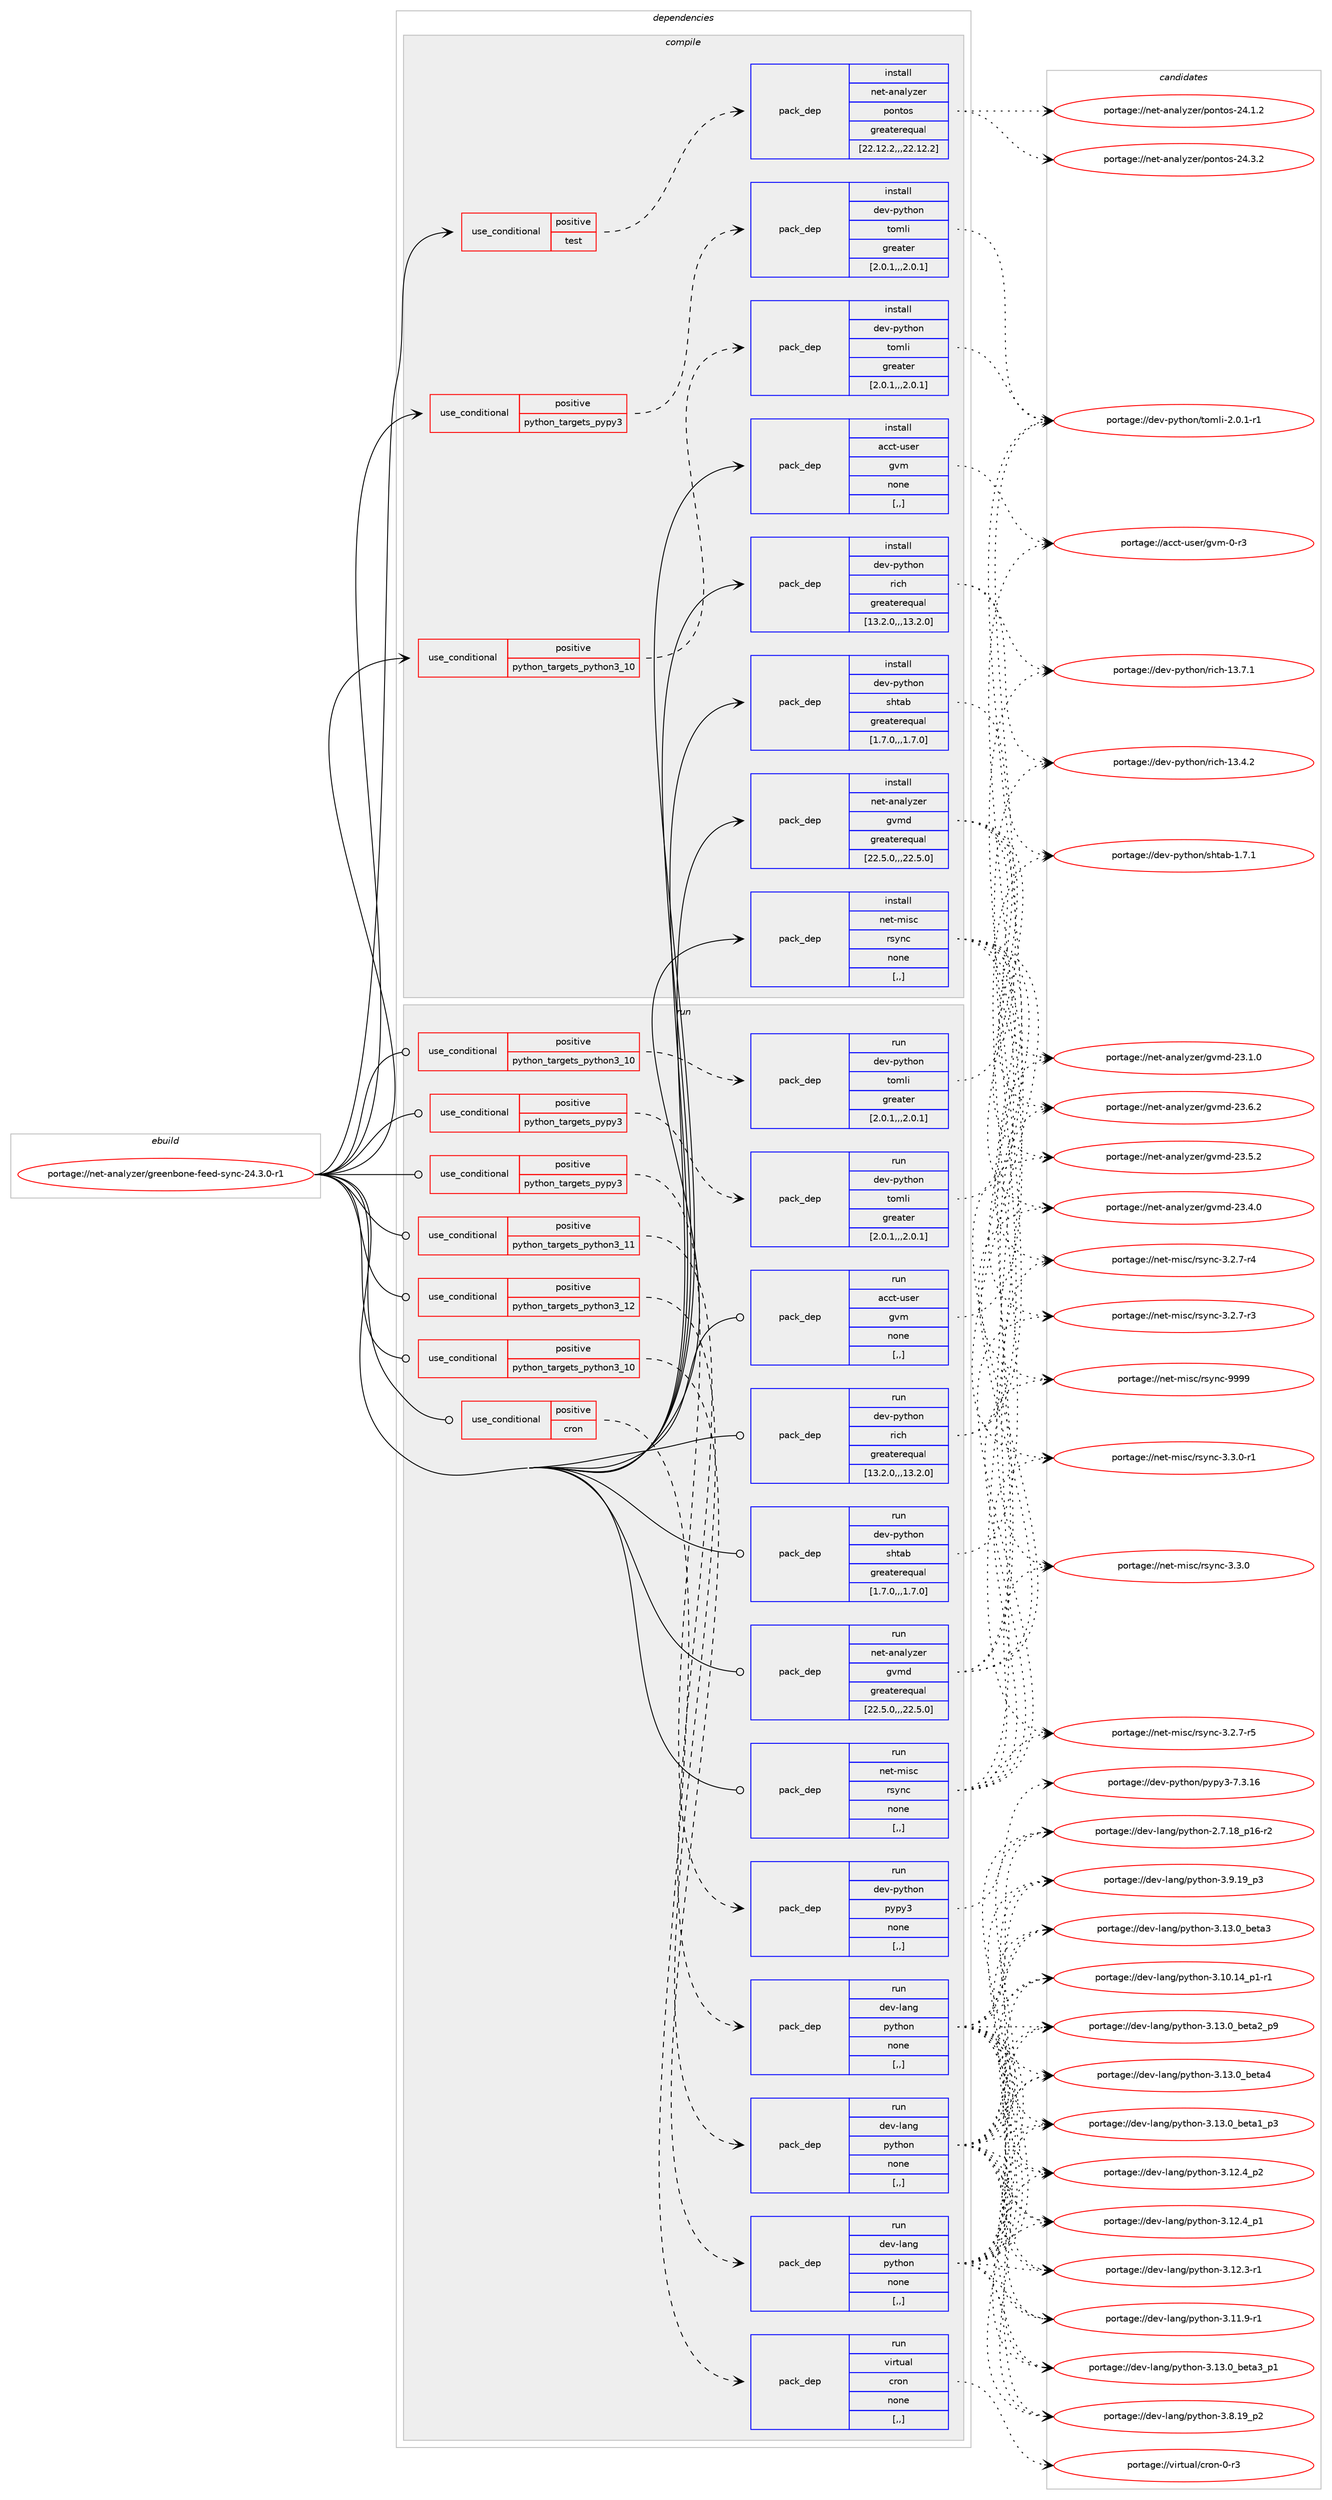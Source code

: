 digraph prolog {

# *************
# Graph options
# *************

newrank=true;
concentrate=true;
compound=true;
graph [rankdir=LR,fontname=Helvetica,fontsize=10,ranksep=1.5];#, ranksep=2.5, nodesep=0.2];
edge  [arrowhead=vee];
node  [fontname=Helvetica,fontsize=10];

# **********
# The ebuild
# **********

subgraph cluster_leftcol {
color=gray;
label=<<i>ebuild</i>>;
id [label="portage://net-analyzer/greenbone-feed-sync-24.3.0-r1", color=red, width=4, href="../net-analyzer/greenbone-feed-sync-24.3.0-r1.svg"];
}

# ****************
# The dependencies
# ****************

subgraph cluster_midcol {
color=gray;
label=<<i>dependencies</i>>;
subgraph cluster_compile {
fillcolor="#eeeeee";
style=filled;
label=<<i>compile</i>>;
subgraph cond86737 {
dependency336960 [label=<<TABLE BORDER="0" CELLBORDER="1" CELLSPACING="0" CELLPADDING="4"><TR><TD ROWSPAN="3" CELLPADDING="10">use_conditional</TD></TR><TR><TD>positive</TD></TR><TR><TD>python_targets_pypy3</TD></TR></TABLE>>, shape=none, color=red];
subgraph pack247672 {
dependency336961 [label=<<TABLE BORDER="0" CELLBORDER="1" CELLSPACING="0" CELLPADDING="4" WIDTH="220"><TR><TD ROWSPAN="6" CELLPADDING="30">pack_dep</TD></TR><TR><TD WIDTH="110">install</TD></TR><TR><TD>dev-python</TD></TR><TR><TD>tomli</TD></TR><TR><TD>greater</TD></TR><TR><TD>[2.0.1,,,2.0.1]</TD></TR></TABLE>>, shape=none, color=blue];
}
dependency336960:e -> dependency336961:w [weight=20,style="dashed",arrowhead="vee"];
}
id:e -> dependency336960:w [weight=20,style="solid",arrowhead="vee"];
subgraph cond86738 {
dependency336962 [label=<<TABLE BORDER="0" CELLBORDER="1" CELLSPACING="0" CELLPADDING="4"><TR><TD ROWSPAN="3" CELLPADDING="10">use_conditional</TD></TR><TR><TD>positive</TD></TR><TR><TD>python_targets_python3_10</TD></TR></TABLE>>, shape=none, color=red];
subgraph pack247673 {
dependency336963 [label=<<TABLE BORDER="0" CELLBORDER="1" CELLSPACING="0" CELLPADDING="4" WIDTH="220"><TR><TD ROWSPAN="6" CELLPADDING="30">pack_dep</TD></TR><TR><TD WIDTH="110">install</TD></TR><TR><TD>dev-python</TD></TR><TR><TD>tomli</TD></TR><TR><TD>greater</TD></TR><TR><TD>[2.0.1,,,2.0.1]</TD></TR></TABLE>>, shape=none, color=blue];
}
dependency336962:e -> dependency336963:w [weight=20,style="dashed",arrowhead="vee"];
}
id:e -> dependency336962:w [weight=20,style="solid",arrowhead="vee"];
subgraph cond86739 {
dependency336964 [label=<<TABLE BORDER="0" CELLBORDER="1" CELLSPACING="0" CELLPADDING="4"><TR><TD ROWSPAN="3" CELLPADDING="10">use_conditional</TD></TR><TR><TD>positive</TD></TR><TR><TD>test</TD></TR></TABLE>>, shape=none, color=red];
subgraph pack247674 {
dependency336965 [label=<<TABLE BORDER="0" CELLBORDER="1" CELLSPACING="0" CELLPADDING="4" WIDTH="220"><TR><TD ROWSPAN="6" CELLPADDING="30">pack_dep</TD></TR><TR><TD WIDTH="110">install</TD></TR><TR><TD>net-analyzer</TD></TR><TR><TD>pontos</TD></TR><TR><TD>greaterequal</TD></TR><TR><TD>[22.12.2,,,22.12.2]</TD></TR></TABLE>>, shape=none, color=blue];
}
dependency336964:e -> dependency336965:w [weight=20,style="dashed",arrowhead="vee"];
}
id:e -> dependency336964:w [weight=20,style="solid",arrowhead="vee"];
subgraph pack247675 {
dependency336966 [label=<<TABLE BORDER="0" CELLBORDER="1" CELLSPACING="0" CELLPADDING="4" WIDTH="220"><TR><TD ROWSPAN="6" CELLPADDING="30">pack_dep</TD></TR><TR><TD WIDTH="110">install</TD></TR><TR><TD>acct-user</TD></TR><TR><TD>gvm</TD></TR><TR><TD>none</TD></TR><TR><TD>[,,]</TD></TR></TABLE>>, shape=none, color=blue];
}
id:e -> dependency336966:w [weight=20,style="solid",arrowhead="vee"];
subgraph pack247676 {
dependency336967 [label=<<TABLE BORDER="0" CELLBORDER="1" CELLSPACING="0" CELLPADDING="4" WIDTH="220"><TR><TD ROWSPAN="6" CELLPADDING="30">pack_dep</TD></TR><TR><TD WIDTH="110">install</TD></TR><TR><TD>dev-python</TD></TR><TR><TD>rich</TD></TR><TR><TD>greaterequal</TD></TR><TR><TD>[13.2.0,,,13.2.0]</TD></TR></TABLE>>, shape=none, color=blue];
}
id:e -> dependency336967:w [weight=20,style="solid",arrowhead="vee"];
subgraph pack247677 {
dependency336968 [label=<<TABLE BORDER="0" CELLBORDER="1" CELLSPACING="0" CELLPADDING="4" WIDTH="220"><TR><TD ROWSPAN="6" CELLPADDING="30">pack_dep</TD></TR><TR><TD WIDTH="110">install</TD></TR><TR><TD>dev-python</TD></TR><TR><TD>shtab</TD></TR><TR><TD>greaterequal</TD></TR><TR><TD>[1.7.0,,,1.7.0]</TD></TR></TABLE>>, shape=none, color=blue];
}
id:e -> dependency336968:w [weight=20,style="solid",arrowhead="vee"];
subgraph pack247678 {
dependency336969 [label=<<TABLE BORDER="0" CELLBORDER="1" CELLSPACING="0" CELLPADDING="4" WIDTH="220"><TR><TD ROWSPAN="6" CELLPADDING="30">pack_dep</TD></TR><TR><TD WIDTH="110">install</TD></TR><TR><TD>net-analyzer</TD></TR><TR><TD>gvmd</TD></TR><TR><TD>greaterequal</TD></TR><TR><TD>[22.5.0,,,22.5.0]</TD></TR></TABLE>>, shape=none, color=blue];
}
id:e -> dependency336969:w [weight=20,style="solid",arrowhead="vee"];
subgraph pack247679 {
dependency336970 [label=<<TABLE BORDER="0" CELLBORDER="1" CELLSPACING="0" CELLPADDING="4" WIDTH="220"><TR><TD ROWSPAN="6" CELLPADDING="30">pack_dep</TD></TR><TR><TD WIDTH="110">install</TD></TR><TR><TD>net-misc</TD></TR><TR><TD>rsync</TD></TR><TR><TD>none</TD></TR><TR><TD>[,,]</TD></TR></TABLE>>, shape=none, color=blue];
}
id:e -> dependency336970:w [weight=20,style="solid",arrowhead="vee"];
}
subgraph cluster_compileandrun {
fillcolor="#eeeeee";
style=filled;
label=<<i>compile and run</i>>;
}
subgraph cluster_run {
fillcolor="#eeeeee";
style=filled;
label=<<i>run</i>>;
subgraph cond86740 {
dependency336971 [label=<<TABLE BORDER="0" CELLBORDER="1" CELLSPACING="0" CELLPADDING="4"><TR><TD ROWSPAN="3" CELLPADDING="10">use_conditional</TD></TR><TR><TD>positive</TD></TR><TR><TD>cron</TD></TR></TABLE>>, shape=none, color=red];
subgraph pack247680 {
dependency336972 [label=<<TABLE BORDER="0" CELLBORDER="1" CELLSPACING="0" CELLPADDING="4" WIDTH="220"><TR><TD ROWSPAN="6" CELLPADDING="30">pack_dep</TD></TR><TR><TD WIDTH="110">run</TD></TR><TR><TD>virtual</TD></TR><TR><TD>cron</TD></TR><TR><TD>none</TD></TR><TR><TD>[,,]</TD></TR></TABLE>>, shape=none, color=blue];
}
dependency336971:e -> dependency336972:w [weight=20,style="dashed",arrowhead="vee"];
}
id:e -> dependency336971:w [weight=20,style="solid",arrowhead="odot"];
subgraph cond86741 {
dependency336973 [label=<<TABLE BORDER="0" CELLBORDER="1" CELLSPACING="0" CELLPADDING="4"><TR><TD ROWSPAN="3" CELLPADDING="10">use_conditional</TD></TR><TR><TD>positive</TD></TR><TR><TD>python_targets_pypy3</TD></TR></TABLE>>, shape=none, color=red];
subgraph pack247681 {
dependency336974 [label=<<TABLE BORDER="0" CELLBORDER="1" CELLSPACING="0" CELLPADDING="4" WIDTH="220"><TR><TD ROWSPAN="6" CELLPADDING="30">pack_dep</TD></TR><TR><TD WIDTH="110">run</TD></TR><TR><TD>dev-python</TD></TR><TR><TD>pypy3</TD></TR><TR><TD>none</TD></TR><TR><TD>[,,]</TD></TR></TABLE>>, shape=none, color=blue];
}
dependency336973:e -> dependency336974:w [weight=20,style="dashed",arrowhead="vee"];
}
id:e -> dependency336973:w [weight=20,style="solid",arrowhead="odot"];
subgraph cond86742 {
dependency336975 [label=<<TABLE BORDER="0" CELLBORDER="1" CELLSPACING="0" CELLPADDING="4"><TR><TD ROWSPAN="3" CELLPADDING="10">use_conditional</TD></TR><TR><TD>positive</TD></TR><TR><TD>python_targets_pypy3</TD></TR></TABLE>>, shape=none, color=red];
subgraph pack247682 {
dependency336976 [label=<<TABLE BORDER="0" CELLBORDER="1" CELLSPACING="0" CELLPADDING="4" WIDTH="220"><TR><TD ROWSPAN="6" CELLPADDING="30">pack_dep</TD></TR><TR><TD WIDTH="110">run</TD></TR><TR><TD>dev-python</TD></TR><TR><TD>tomli</TD></TR><TR><TD>greater</TD></TR><TR><TD>[2.0.1,,,2.0.1]</TD></TR></TABLE>>, shape=none, color=blue];
}
dependency336975:e -> dependency336976:w [weight=20,style="dashed",arrowhead="vee"];
}
id:e -> dependency336975:w [weight=20,style="solid",arrowhead="odot"];
subgraph cond86743 {
dependency336977 [label=<<TABLE BORDER="0" CELLBORDER="1" CELLSPACING="0" CELLPADDING="4"><TR><TD ROWSPAN="3" CELLPADDING="10">use_conditional</TD></TR><TR><TD>positive</TD></TR><TR><TD>python_targets_python3_10</TD></TR></TABLE>>, shape=none, color=red];
subgraph pack247683 {
dependency336978 [label=<<TABLE BORDER="0" CELLBORDER="1" CELLSPACING="0" CELLPADDING="4" WIDTH="220"><TR><TD ROWSPAN="6" CELLPADDING="30">pack_dep</TD></TR><TR><TD WIDTH="110">run</TD></TR><TR><TD>dev-lang</TD></TR><TR><TD>python</TD></TR><TR><TD>none</TD></TR><TR><TD>[,,]</TD></TR></TABLE>>, shape=none, color=blue];
}
dependency336977:e -> dependency336978:w [weight=20,style="dashed",arrowhead="vee"];
}
id:e -> dependency336977:w [weight=20,style="solid",arrowhead="odot"];
subgraph cond86744 {
dependency336979 [label=<<TABLE BORDER="0" CELLBORDER="1" CELLSPACING="0" CELLPADDING="4"><TR><TD ROWSPAN="3" CELLPADDING="10">use_conditional</TD></TR><TR><TD>positive</TD></TR><TR><TD>python_targets_python3_10</TD></TR></TABLE>>, shape=none, color=red];
subgraph pack247684 {
dependency336980 [label=<<TABLE BORDER="0" CELLBORDER="1" CELLSPACING="0" CELLPADDING="4" WIDTH="220"><TR><TD ROWSPAN="6" CELLPADDING="30">pack_dep</TD></TR><TR><TD WIDTH="110">run</TD></TR><TR><TD>dev-python</TD></TR><TR><TD>tomli</TD></TR><TR><TD>greater</TD></TR><TR><TD>[2.0.1,,,2.0.1]</TD></TR></TABLE>>, shape=none, color=blue];
}
dependency336979:e -> dependency336980:w [weight=20,style="dashed",arrowhead="vee"];
}
id:e -> dependency336979:w [weight=20,style="solid",arrowhead="odot"];
subgraph cond86745 {
dependency336981 [label=<<TABLE BORDER="0" CELLBORDER="1" CELLSPACING="0" CELLPADDING="4"><TR><TD ROWSPAN="3" CELLPADDING="10">use_conditional</TD></TR><TR><TD>positive</TD></TR><TR><TD>python_targets_python3_11</TD></TR></TABLE>>, shape=none, color=red];
subgraph pack247685 {
dependency336982 [label=<<TABLE BORDER="0" CELLBORDER="1" CELLSPACING="0" CELLPADDING="4" WIDTH="220"><TR><TD ROWSPAN="6" CELLPADDING="30">pack_dep</TD></TR><TR><TD WIDTH="110">run</TD></TR><TR><TD>dev-lang</TD></TR><TR><TD>python</TD></TR><TR><TD>none</TD></TR><TR><TD>[,,]</TD></TR></TABLE>>, shape=none, color=blue];
}
dependency336981:e -> dependency336982:w [weight=20,style="dashed",arrowhead="vee"];
}
id:e -> dependency336981:w [weight=20,style="solid",arrowhead="odot"];
subgraph cond86746 {
dependency336983 [label=<<TABLE BORDER="0" CELLBORDER="1" CELLSPACING="0" CELLPADDING="4"><TR><TD ROWSPAN="3" CELLPADDING="10">use_conditional</TD></TR><TR><TD>positive</TD></TR><TR><TD>python_targets_python3_12</TD></TR></TABLE>>, shape=none, color=red];
subgraph pack247686 {
dependency336984 [label=<<TABLE BORDER="0" CELLBORDER="1" CELLSPACING="0" CELLPADDING="4" WIDTH="220"><TR><TD ROWSPAN="6" CELLPADDING="30">pack_dep</TD></TR><TR><TD WIDTH="110">run</TD></TR><TR><TD>dev-lang</TD></TR><TR><TD>python</TD></TR><TR><TD>none</TD></TR><TR><TD>[,,]</TD></TR></TABLE>>, shape=none, color=blue];
}
dependency336983:e -> dependency336984:w [weight=20,style="dashed",arrowhead="vee"];
}
id:e -> dependency336983:w [weight=20,style="solid",arrowhead="odot"];
subgraph pack247687 {
dependency336985 [label=<<TABLE BORDER="0" CELLBORDER="1" CELLSPACING="0" CELLPADDING="4" WIDTH="220"><TR><TD ROWSPAN="6" CELLPADDING="30">pack_dep</TD></TR><TR><TD WIDTH="110">run</TD></TR><TR><TD>acct-user</TD></TR><TR><TD>gvm</TD></TR><TR><TD>none</TD></TR><TR><TD>[,,]</TD></TR></TABLE>>, shape=none, color=blue];
}
id:e -> dependency336985:w [weight=20,style="solid",arrowhead="odot"];
subgraph pack247688 {
dependency336986 [label=<<TABLE BORDER="0" CELLBORDER="1" CELLSPACING="0" CELLPADDING="4" WIDTH="220"><TR><TD ROWSPAN="6" CELLPADDING="30">pack_dep</TD></TR><TR><TD WIDTH="110">run</TD></TR><TR><TD>dev-python</TD></TR><TR><TD>rich</TD></TR><TR><TD>greaterequal</TD></TR><TR><TD>[13.2.0,,,13.2.0]</TD></TR></TABLE>>, shape=none, color=blue];
}
id:e -> dependency336986:w [weight=20,style="solid",arrowhead="odot"];
subgraph pack247689 {
dependency336987 [label=<<TABLE BORDER="0" CELLBORDER="1" CELLSPACING="0" CELLPADDING="4" WIDTH="220"><TR><TD ROWSPAN="6" CELLPADDING="30">pack_dep</TD></TR><TR><TD WIDTH="110">run</TD></TR><TR><TD>dev-python</TD></TR><TR><TD>shtab</TD></TR><TR><TD>greaterequal</TD></TR><TR><TD>[1.7.0,,,1.7.0]</TD></TR></TABLE>>, shape=none, color=blue];
}
id:e -> dependency336987:w [weight=20,style="solid",arrowhead="odot"];
subgraph pack247690 {
dependency336988 [label=<<TABLE BORDER="0" CELLBORDER="1" CELLSPACING="0" CELLPADDING="4" WIDTH="220"><TR><TD ROWSPAN="6" CELLPADDING="30">pack_dep</TD></TR><TR><TD WIDTH="110">run</TD></TR><TR><TD>net-analyzer</TD></TR><TR><TD>gvmd</TD></TR><TR><TD>greaterequal</TD></TR><TR><TD>[22.5.0,,,22.5.0]</TD></TR></TABLE>>, shape=none, color=blue];
}
id:e -> dependency336988:w [weight=20,style="solid",arrowhead="odot"];
subgraph pack247691 {
dependency336989 [label=<<TABLE BORDER="0" CELLBORDER="1" CELLSPACING="0" CELLPADDING="4" WIDTH="220"><TR><TD ROWSPAN="6" CELLPADDING="30">pack_dep</TD></TR><TR><TD WIDTH="110">run</TD></TR><TR><TD>net-misc</TD></TR><TR><TD>rsync</TD></TR><TR><TD>none</TD></TR><TR><TD>[,,]</TD></TR></TABLE>>, shape=none, color=blue];
}
id:e -> dependency336989:w [weight=20,style="solid",arrowhead="odot"];
}
}

# **************
# The candidates
# **************

subgraph cluster_choices {
rank=same;
color=gray;
label=<<i>candidates</i>>;

subgraph choice247672 {
color=black;
nodesep=1;
choice10010111845112121116104111110471161111091081054550464846494511449 [label="portage://dev-python/tomli-2.0.1-r1", color=red, width=4,href="../dev-python/tomli-2.0.1-r1.svg"];
dependency336961:e -> choice10010111845112121116104111110471161111091081054550464846494511449:w [style=dotted,weight="100"];
}
subgraph choice247673 {
color=black;
nodesep=1;
choice10010111845112121116104111110471161111091081054550464846494511449 [label="portage://dev-python/tomli-2.0.1-r1", color=red, width=4,href="../dev-python/tomli-2.0.1-r1.svg"];
dependency336963:e -> choice10010111845112121116104111110471161111091081054550464846494511449:w [style=dotted,weight="100"];
}
subgraph choice247674 {
color=black;
nodesep=1;
choice1101011164597110971081211221011144711211111011611111545505246514650 [label="portage://net-analyzer/pontos-24.3.2", color=red, width=4,href="../net-analyzer/pontos-24.3.2.svg"];
choice1101011164597110971081211221011144711211111011611111545505246494650 [label="portage://net-analyzer/pontos-24.1.2", color=red, width=4,href="../net-analyzer/pontos-24.1.2.svg"];
dependency336965:e -> choice1101011164597110971081211221011144711211111011611111545505246514650:w [style=dotted,weight="100"];
dependency336965:e -> choice1101011164597110971081211221011144711211111011611111545505246494650:w [style=dotted,weight="100"];
}
subgraph choice247675 {
color=black;
nodesep=1;
choice979999116451171151011144710311810945484511451 [label="portage://acct-user/gvm-0-r3", color=red, width=4,href="../acct-user/gvm-0-r3.svg"];
dependency336966:e -> choice979999116451171151011144710311810945484511451:w [style=dotted,weight="100"];
}
subgraph choice247676 {
color=black;
nodesep=1;
choice10010111845112121116104111110471141059910445495146554649 [label="portage://dev-python/rich-13.7.1", color=red, width=4,href="../dev-python/rich-13.7.1.svg"];
choice10010111845112121116104111110471141059910445495146524650 [label="portage://dev-python/rich-13.4.2", color=red, width=4,href="../dev-python/rich-13.4.2.svg"];
dependency336967:e -> choice10010111845112121116104111110471141059910445495146554649:w [style=dotted,weight="100"];
dependency336967:e -> choice10010111845112121116104111110471141059910445495146524650:w [style=dotted,weight="100"];
}
subgraph choice247677 {
color=black;
nodesep=1;
choice10010111845112121116104111110471151041169798454946554649 [label="portage://dev-python/shtab-1.7.1", color=red, width=4,href="../dev-python/shtab-1.7.1.svg"];
dependency336968:e -> choice10010111845112121116104111110471151041169798454946554649:w [style=dotted,weight="100"];
}
subgraph choice247678 {
color=black;
nodesep=1;
choice1101011164597110971081211221011144710311810910045505146544650 [label="portage://net-analyzer/gvmd-23.6.2", color=red, width=4,href="../net-analyzer/gvmd-23.6.2.svg"];
choice1101011164597110971081211221011144710311810910045505146534650 [label="portage://net-analyzer/gvmd-23.5.2", color=red, width=4,href="../net-analyzer/gvmd-23.5.2.svg"];
choice1101011164597110971081211221011144710311810910045505146524648 [label="portage://net-analyzer/gvmd-23.4.0", color=red, width=4,href="../net-analyzer/gvmd-23.4.0.svg"];
choice1101011164597110971081211221011144710311810910045505146494648 [label="portage://net-analyzer/gvmd-23.1.0", color=red, width=4,href="../net-analyzer/gvmd-23.1.0.svg"];
dependency336969:e -> choice1101011164597110971081211221011144710311810910045505146544650:w [style=dotted,weight="100"];
dependency336969:e -> choice1101011164597110971081211221011144710311810910045505146534650:w [style=dotted,weight="100"];
dependency336969:e -> choice1101011164597110971081211221011144710311810910045505146524648:w [style=dotted,weight="100"];
dependency336969:e -> choice1101011164597110971081211221011144710311810910045505146494648:w [style=dotted,weight="100"];
}
subgraph choice247679 {
color=black;
nodesep=1;
choice110101116451091051159947114115121110994557575757 [label="portage://net-misc/rsync-9999", color=red, width=4,href="../net-misc/rsync-9999.svg"];
choice110101116451091051159947114115121110994551465146484511449 [label="portage://net-misc/rsync-3.3.0-r1", color=red, width=4,href="../net-misc/rsync-3.3.0-r1.svg"];
choice11010111645109105115994711411512111099455146514648 [label="portage://net-misc/rsync-3.3.0", color=red, width=4,href="../net-misc/rsync-3.3.0.svg"];
choice110101116451091051159947114115121110994551465046554511453 [label="portage://net-misc/rsync-3.2.7-r5", color=red, width=4,href="../net-misc/rsync-3.2.7-r5.svg"];
choice110101116451091051159947114115121110994551465046554511452 [label="portage://net-misc/rsync-3.2.7-r4", color=red, width=4,href="../net-misc/rsync-3.2.7-r4.svg"];
choice110101116451091051159947114115121110994551465046554511451 [label="portage://net-misc/rsync-3.2.7-r3", color=red, width=4,href="../net-misc/rsync-3.2.7-r3.svg"];
dependency336970:e -> choice110101116451091051159947114115121110994557575757:w [style=dotted,weight="100"];
dependency336970:e -> choice110101116451091051159947114115121110994551465146484511449:w [style=dotted,weight="100"];
dependency336970:e -> choice11010111645109105115994711411512111099455146514648:w [style=dotted,weight="100"];
dependency336970:e -> choice110101116451091051159947114115121110994551465046554511453:w [style=dotted,weight="100"];
dependency336970:e -> choice110101116451091051159947114115121110994551465046554511452:w [style=dotted,weight="100"];
dependency336970:e -> choice110101116451091051159947114115121110994551465046554511451:w [style=dotted,weight="100"];
}
subgraph choice247680 {
color=black;
nodesep=1;
choice11810511411611797108479911411111045484511451 [label="portage://virtual/cron-0-r3", color=red, width=4,href="../virtual/cron-0-r3.svg"];
dependency336972:e -> choice11810511411611797108479911411111045484511451:w [style=dotted,weight="100"];
}
subgraph choice247681 {
color=black;
nodesep=1;
choice10010111845112121116104111110471121211121215145554651464954 [label="portage://dev-python/pypy3-7.3.16", color=red, width=4,href="../dev-python/pypy3-7.3.16.svg"];
dependency336974:e -> choice10010111845112121116104111110471121211121215145554651464954:w [style=dotted,weight="100"];
}
subgraph choice247682 {
color=black;
nodesep=1;
choice10010111845112121116104111110471161111091081054550464846494511449 [label="portage://dev-python/tomli-2.0.1-r1", color=red, width=4,href="../dev-python/tomli-2.0.1-r1.svg"];
dependency336976:e -> choice10010111845112121116104111110471161111091081054550464846494511449:w [style=dotted,weight="100"];
}
subgraph choice247683 {
color=black;
nodesep=1;
choice1001011184510897110103471121211161041111104551464951464895981011169752 [label="portage://dev-lang/python-3.13.0_beta4", color=red, width=4,href="../dev-lang/python-3.13.0_beta4.svg"];
choice10010111845108971101034711212111610411111045514649514648959810111697519511249 [label="portage://dev-lang/python-3.13.0_beta3_p1", color=red, width=4,href="../dev-lang/python-3.13.0_beta3_p1.svg"];
choice1001011184510897110103471121211161041111104551464951464895981011169751 [label="portage://dev-lang/python-3.13.0_beta3", color=red, width=4,href="../dev-lang/python-3.13.0_beta3.svg"];
choice10010111845108971101034711212111610411111045514649514648959810111697509511257 [label="portage://dev-lang/python-3.13.0_beta2_p9", color=red, width=4,href="../dev-lang/python-3.13.0_beta2_p9.svg"];
choice10010111845108971101034711212111610411111045514649514648959810111697499511251 [label="portage://dev-lang/python-3.13.0_beta1_p3", color=red, width=4,href="../dev-lang/python-3.13.0_beta1_p3.svg"];
choice100101118451089711010347112121116104111110455146495046529511250 [label="portage://dev-lang/python-3.12.4_p2", color=red, width=4,href="../dev-lang/python-3.12.4_p2.svg"];
choice100101118451089711010347112121116104111110455146495046529511249 [label="portage://dev-lang/python-3.12.4_p1", color=red, width=4,href="../dev-lang/python-3.12.4_p1.svg"];
choice100101118451089711010347112121116104111110455146495046514511449 [label="portage://dev-lang/python-3.12.3-r1", color=red, width=4,href="../dev-lang/python-3.12.3-r1.svg"];
choice100101118451089711010347112121116104111110455146494946574511449 [label="portage://dev-lang/python-3.11.9-r1", color=red, width=4,href="../dev-lang/python-3.11.9-r1.svg"];
choice100101118451089711010347112121116104111110455146494846495295112494511449 [label="portage://dev-lang/python-3.10.14_p1-r1", color=red, width=4,href="../dev-lang/python-3.10.14_p1-r1.svg"];
choice100101118451089711010347112121116104111110455146574649579511251 [label="portage://dev-lang/python-3.9.19_p3", color=red, width=4,href="../dev-lang/python-3.9.19_p3.svg"];
choice100101118451089711010347112121116104111110455146564649579511250 [label="portage://dev-lang/python-3.8.19_p2", color=red, width=4,href="../dev-lang/python-3.8.19_p2.svg"];
choice100101118451089711010347112121116104111110455046554649569511249544511450 [label="portage://dev-lang/python-2.7.18_p16-r2", color=red, width=4,href="../dev-lang/python-2.7.18_p16-r2.svg"];
dependency336978:e -> choice1001011184510897110103471121211161041111104551464951464895981011169752:w [style=dotted,weight="100"];
dependency336978:e -> choice10010111845108971101034711212111610411111045514649514648959810111697519511249:w [style=dotted,weight="100"];
dependency336978:e -> choice1001011184510897110103471121211161041111104551464951464895981011169751:w [style=dotted,weight="100"];
dependency336978:e -> choice10010111845108971101034711212111610411111045514649514648959810111697509511257:w [style=dotted,weight="100"];
dependency336978:e -> choice10010111845108971101034711212111610411111045514649514648959810111697499511251:w [style=dotted,weight="100"];
dependency336978:e -> choice100101118451089711010347112121116104111110455146495046529511250:w [style=dotted,weight="100"];
dependency336978:e -> choice100101118451089711010347112121116104111110455146495046529511249:w [style=dotted,weight="100"];
dependency336978:e -> choice100101118451089711010347112121116104111110455146495046514511449:w [style=dotted,weight="100"];
dependency336978:e -> choice100101118451089711010347112121116104111110455146494946574511449:w [style=dotted,weight="100"];
dependency336978:e -> choice100101118451089711010347112121116104111110455146494846495295112494511449:w [style=dotted,weight="100"];
dependency336978:e -> choice100101118451089711010347112121116104111110455146574649579511251:w [style=dotted,weight="100"];
dependency336978:e -> choice100101118451089711010347112121116104111110455146564649579511250:w [style=dotted,weight="100"];
dependency336978:e -> choice100101118451089711010347112121116104111110455046554649569511249544511450:w [style=dotted,weight="100"];
}
subgraph choice247684 {
color=black;
nodesep=1;
choice10010111845112121116104111110471161111091081054550464846494511449 [label="portage://dev-python/tomli-2.0.1-r1", color=red, width=4,href="../dev-python/tomli-2.0.1-r1.svg"];
dependency336980:e -> choice10010111845112121116104111110471161111091081054550464846494511449:w [style=dotted,weight="100"];
}
subgraph choice247685 {
color=black;
nodesep=1;
choice1001011184510897110103471121211161041111104551464951464895981011169752 [label="portage://dev-lang/python-3.13.0_beta4", color=red, width=4,href="../dev-lang/python-3.13.0_beta4.svg"];
choice10010111845108971101034711212111610411111045514649514648959810111697519511249 [label="portage://dev-lang/python-3.13.0_beta3_p1", color=red, width=4,href="../dev-lang/python-3.13.0_beta3_p1.svg"];
choice1001011184510897110103471121211161041111104551464951464895981011169751 [label="portage://dev-lang/python-3.13.0_beta3", color=red, width=4,href="../dev-lang/python-3.13.0_beta3.svg"];
choice10010111845108971101034711212111610411111045514649514648959810111697509511257 [label="portage://dev-lang/python-3.13.0_beta2_p9", color=red, width=4,href="../dev-lang/python-3.13.0_beta2_p9.svg"];
choice10010111845108971101034711212111610411111045514649514648959810111697499511251 [label="portage://dev-lang/python-3.13.0_beta1_p3", color=red, width=4,href="../dev-lang/python-3.13.0_beta1_p3.svg"];
choice100101118451089711010347112121116104111110455146495046529511250 [label="portage://dev-lang/python-3.12.4_p2", color=red, width=4,href="../dev-lang/python-3.12.4_p2.svg"];
choice100101118451089711010347112121116104111110455146495046529511249 [label="portage://dev-lang/python-3.12.4_p1", color=red, width=4,href="../dev-lang/python-3.12.4_p1.svg"];
choice100101118451089711010347112121116104111110455146495046514511449 [label="portage://dev-lang/python-3.12.3-r1", color=red, width=4,href="../dev-lang/python-3.12.3-r1.svg"];
choice100101118451089711010347112121116104111110455146494946574511449 [label="portage://dev-lang/python-3.11.9-r1", color=red, width=4,href="../dev-lang/python-3.11.9-r1.svg"];
choice100101118451089711010347112121116104111110455146494846495295112494511449 [label="portage://dev-lang/python-3.10.14_p1-r1", color=red, width=4,href="../dev-lang/python-3.10.14_p1-r1.svg"];
choice100101118451089711010347112121116104111110455146574649579511251 [label="portage://dev-lang/python-3.9.19_p3", color=red, width=4,href="../dev-lang/python-3.9.19_p3.svg"];
choice100101118451089711010347112121116104111110455146564649579511250 [label="portage://dev-lang/python-3.8.19_p2", color=red, width=4,href="../dev-lang/python-3.8.19_p2.svg"];
choice100101118451089711010347112121116104111110455046554649569511249544511450 [label="portage://dev-lang/python-2.7.18_p16-r2", color=red, width=4,href="../dev-lang/python-2.7.18_p16-r2.svg"];
dependency336982:e -> choice1001011184510897110103471121211161041111104551464951464895981011169752:w [style=dotted,weight="100"];
dependency336982:e -> choice10010111845108971101034711212111610411111045514649514648959810111697519511249:w [style=dotted,weight="100"];
dependency336982:e -> choice1001011184510897110103471121211161041111104551464951464895981011169751:w [style=dotted,weight="100"];
dependency336982:e -> choice10010111845108971101034711212111610411111045514649514648959810111697509511257:w [style=dotted,weight="100"];
dependency336982:e -> choice10010111845108971101034711212111610411111045514649514648959810111697499511251:w [style=dotted,weight="100"];
dependency336982:e -> choice100101118451089711010347112121116104111110455146495046529511250:w [style=dotted,weight="100"];
dependency336982:e -> choice100101118451089711010347112121116104111110455146495046529511249:w [style=dotted,weight="100"];
dependency336982:e -> choice100101118451089711010347112121116104111110455146495046514511449:w [style=dotted,weight="100"];
dependency336982:e -> choice100101118451089711010347112121116104111110455146494946574511449:w [style=dotted,weight="100"];
dependency336982:e -> choice100101118451089711010347112121116104111110455146494846495295112494511449:w [style=dotted,weight="100"];
dependency336982:e -> choice100101118451089711010347112121116104111110455146574649579511251:w [style=dotted,weight="100"];
dependency336982:e -> choice100101118451089711010347112121116104111110455146564649579511250:w [style=dotted,weight="100"];
dependency336982:e -> choice100101118451089711010347112121116104111110455046554649569511249544511450:w [style=dotted,weight="100"];
}
subgraph choice247686 {
color=black;
nodesep=1;
choice1001011184510897110103471121211161041111104551464951464895981011169752 [label="portage://dev-lang/python-3.13.0_beta4", color=red, width=4,href="../dev-lang/python-3.13.0_beta4.svg"];
choice10010111845108971101034711212111610411111045514649514648959810111697519511249 [label="portage://dev-lang/python-3.13.0_beta3_p1", color=red, width=4,href="../dev-lang/python-3.13.0_beta3_p1.svg"];
choice1001011184510897110103471121211161041111104551464951464895981011169751 [label="portage://dev-lang/python-3.13.0_beta3", color=red, width=4,href="../dev-lang/python-3.13.0_beta3.svg"];
choice10010111845108971101034711212111610411111045514649514648959810111697509511257 [label="portage://dev-lang/python-3.13.0_beta2_p9", color=red, width=4,href="../dev-lang/python-3.13.0_beta2_p9.svg"];
choice10010111845108971101034711212111610411111045514649514648959810111697499511251 [label="portage://dev-lang/python-3.13.0_beta1_p3", color=red, width=4,href="../dev-lang/python-3.13.0_beta1_p3.svg"];
choice100101118451089711010347112121116104111110455146495046529511250 [label="portage://dev-lang/python-3.12.4_p2", color=red, width=4,href="../dev-lang/python-3.12.4_p2.svg"];
choice100101118451089711010347112121116104111110455146495046529511249 [label="portage://dev-lang/python-3.12.4_p1", color=red, width=4,href="../dev-lang/python-3.12.4_p1.svg"];
choice100101118451089711010347112121116104111110455146495046514511449 [label="portage://dev-lang/python-3.12.3-r1", color=red, width=4,href="../dev-lang/python-3.12.3-r1.svg"];
choice100101118451089711010347112121116104111110455146494946574511449 [label="portage://dev-lang/python-3.11.9-r1", color=red, width=4,href="../dev-lang/python-3.11.9-r1.svg"];
choice100101118451089711010347112121116104111110455146494846495295112494511449 [label="portage://dev-lang/python-3.10.14_p1-r1", color=red, width=4,href="../dev-lang/python-3.10.14_p1-r1.svg"];
choice100101118451089711010347112121116104111110455146574649579511251 [label="portage://dev-lang/python-3.9.19_p3", color=red, width=4,href="../dev-lang/python-3.9.19_p3.svg"];
choice100101118451089711010347112121116104111110455146564649579511250 [label="portage://dev-lang/python-3.8.19_p2", color=red, width=4,href="../dev-lang/python-3.8.19_p2.svg"];
choice100101118451089711010347112121116104111110455046554649569511249544511450 [label="portage://dev-lang/python-2.7.18_p16-r2", color=red, width=4,href="../dev-lang/python-2.7.18_p16-r2.svg"];
dependency336984:e -> choice1001011184510897110103471121211161041111104551464951464895981011169752:w [style=dotted,weight="100"];
dependency336984:e -> choice10010111845108971101034711212111610411111045514649514648959810111697519511249:w [style=dotted,weight="100"];
dependency336984:e -> choice1001011184510897110103471121211161041111104551464951464895981011169751:w [style=dotted,weight="100"];
dependency336984:e -> choice10010111845108971101034711212111610411111045514649514648959810111697509511257:w [style=dotted,weight="100"];
dependency336984:e -> choice10010111845108971101034711212111610411111045514649514648959810111697499511251:w [style=dotted,weight="100"];
dependency336984:e -> choice100101118451089711010347112121116104111110455146495046529511250:w [style=dotted,weight="100"];
dependency336984:e -> choice100101118451089711010347112121116104111110455146495046529511249:w [style=dotted,weight="100"];
dependency336984:e -> choice100101118451089711010347112121116104111110455146495046514511449:w [style=dotted,weight="100"];
dependency336984:e -> choice100101118451089711010347112121116104111110455146494946574511449:w [style=dotted,weight="100"];
dependency336984:e -> choice100101118451089711010347112121116104111110455146494846495295112494511449:w [style=dotted,weight="100"];
dependency336984:e -> choice100101118451089711010347112121116104111110455146574649579511251:w [style=dotted,weight="100"];
dependency336984:e -> choice100101118451089711010347112121116104111110455146564649579511250:w [style=dotted,weight="100"];
dependency336984:e -> choice100101118451089711010347112121116104111110455046554649569511249544511450:w [style=dotted,weight="100"];
}
subgraph choice247687 {
color=black;
nodesep=1;
choice979999116451171151011144710311810945484511451 [label="portage://acct-user/gvm-0-r3", color=red, width=4,href="../acct-user/gvm-0-r3.svg"];
dependency336985:e -> choice979999116451171151011144710311810945484511451:w [style=dotted,weight="100"];
}
subgraph choice247688 {
color=black;
nodesep=1;
choice10010111845112121116104111110471141059910445495146554649 [label="portage://dev-python/rich-13.7.1", color=red, width=4,href="../dev-python/rich-13.7.1.svg"];
choice10010111845112121116104111110471141059910445495146524650 [label="portage://dev-python/rich-13.4.2", color=red, width=4,href="../dev-python/rich-13.4.2.svg"];
dependency336986:e -> choice10010111845112121116104111110471141059910445495146554649:w [style=dotted,weight="100"];
dependency336986:e -> choice10010111845112121116104111110471141059910445495146524650:w [style=dotted,weight="100"];
}
subgraph choice247689 {
color=black;
nodesep=1;
choice10010111845112121116104111110471151041169798454946554649 [label="portage://dev-python/shtab-1.7.1", color=red, width=4,href="../dev-python/shtab-1.7.1.svg"];
dependency336987:e -> choice10010111845112121116104111110471151041169798454946554649:w [style=dotted,weight="100"];
}
subgraph choice247690 {
color=black;
nodesep=1;
choice1101011164597110971081211221011144710311810910045505146544650 [label="portage://net-analyzer/gvmd-23.6.2", color=red, width=4,href="../net-analyzer/gvmd-23.6.2.svg"];
choice1101011164597110971081211221011144710311810910045505146534650 [label="portage://net-analyzer/gvmd-23.5.2", color=red, width=4,href="../net-analyzer/gvmd-23.5.2.svg"];
choice1101011164597110971081211221011144710311810910045505146524648 [label="portage://net-analyzer/gvmd-23.4.0", color=red, width=4,href="../net-analyzer/gvmd-23.4.0.svg"];
choice1101011164597110971081211221011144710311810910045505146494648 [label="portage://net-analyzer/gvmd-23.1.0", color=red, width=4,href="../net-analyzer/gvmd-23.1.0.svg"];
dependency336988:e -> choice1101011164597110971081211221011144710311810910045505146544650:w [style=dotted,weight="100"];
dependency336988:e -> choice1101011164597110971081211221011144710311810910045505146534650:w [style=dotted,weight="100"];
dependency336988:e -> choice1101011164597110971081211221011144710311810910045505146524648:w [style=dotted,weight="100"];
dependency336988:e -> choice1101011164597110971081211221011144710311810910045505146494648:w [style=dotted,weight="100"];
}
subgraph choice247691 {
color=black;
nodesep=1;
choice110101116451091051159947114115121110994557575757 [label="portage://net-misc/rsync-9999", color=red, width=4,href="../net-misc/rsync-9999.svg"];
choice110101116451091051159947114115121110994551465146484511449 [label="portage://net-misc/rsync-3.3.0-r1", color=red, width=4,href="../net-misc/rsync-3.3.0-r1.svg"];
choice11010111645109105115994711411512111099455146514648 [label="portage://net-misc/rsync-3.3.0", color=red, width=4,href="../net-misc/rsync-3.3.0.svg"];
choice110101116451091051159947114115121110994551465046554511453 [label="portage://net-misc/rsync-3.2.7-r5", color=red, width=4,href="../net-misc/rsync-3.2.7-r5.svg"];
choice110101116451091051159947114115121110994551465046554511452 [label="portage://net-misc/rsync-3.2.7-r4", color=red, width=4,href="../net-misc/rsync-3.2.7-r4.svg"];
choice110101116451091051159947114115121110994551465046554511451 [label="portage://net-misc/rsync-3.2.7-r3", color=red, width=4,href="../net-misc/rsync-3.2.7-r3.svg"];
dependency336989:e -> choice110101116451091051159947114115121110994557575757:w [style=dotted,weight="100"];
dependency336989:e -> choice110101116451091051159947114115121110994551465146484511449:w [style=dotted,weight="100"];
dependency336989:e -> choice11010111645109105115994711411512111099455146514648:w [style=dotted,weight="100"];
dependency336989:e -> choice110101116451091051159947114115121110994551465046554511453:w [style=dotted,weight="100"];
dependency336989:e -> choice110101116451091051159947114115121110994551465046554511452:w [style=dotted,weight="100"];
dependency336989:e -> choice110101116451091051159947114115121110994551465046554511451:w [style=dotted,weight="100"];
}
}

}
